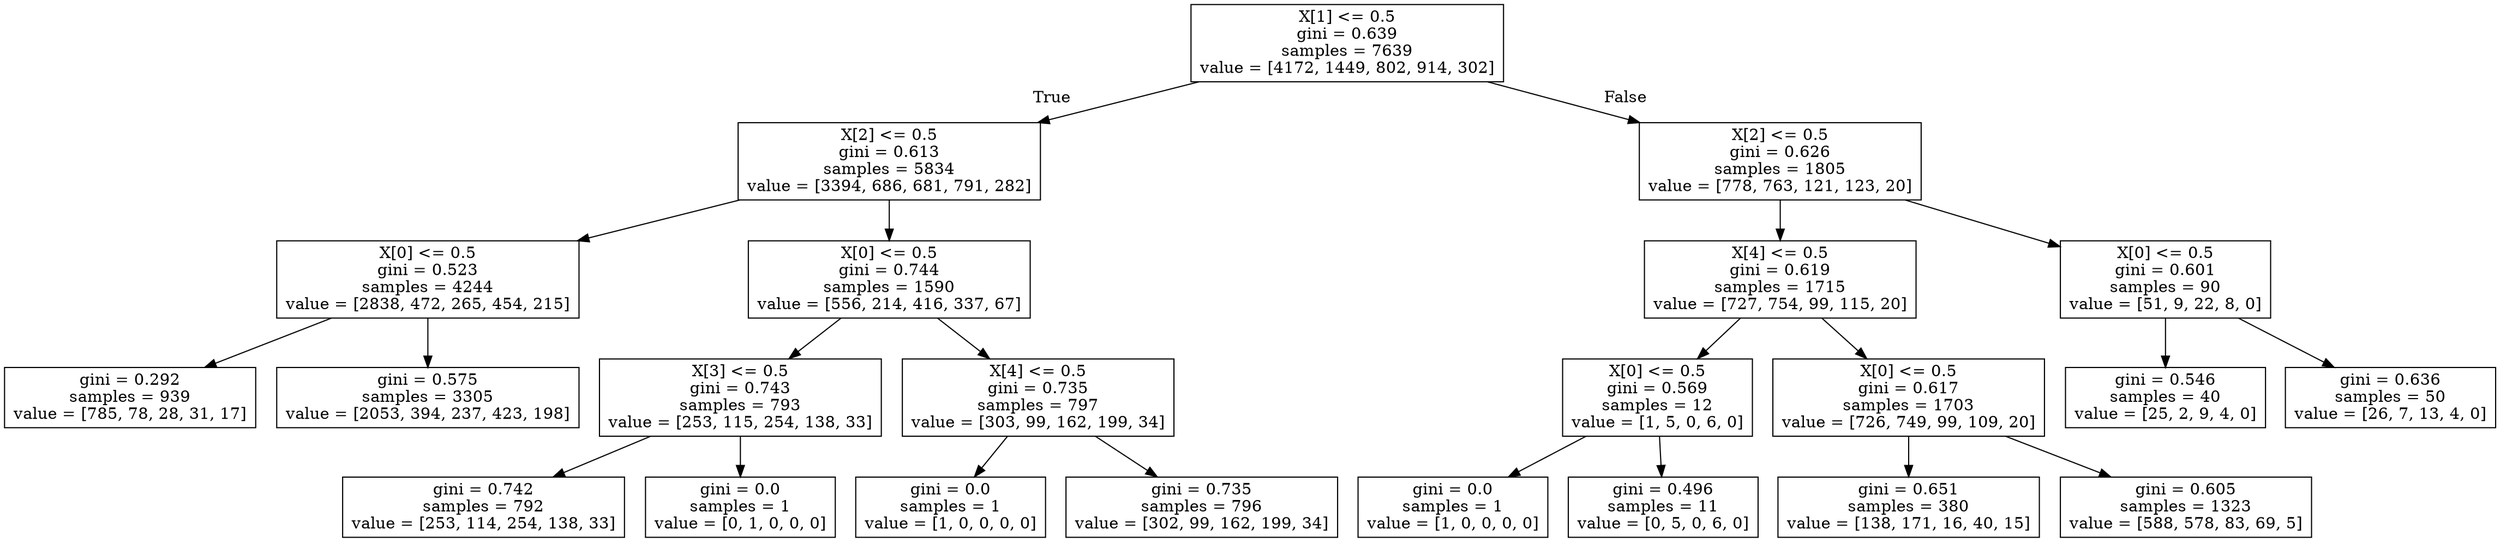 digraph Tree {
node [shape=box] ;
0 [label="X[1] <= 0.5\ngini = 0.639\nsamples = 7639\nvalue = [4172, 1449, 802, 914, 302]"] ;
1 [label="X[2] <= 0.5\ngini = 0.613\nsamples = 5834\nvalue = [3394, 686, 681, 791, 282]"] ;
0 -> 1 [labeldistance=2.5, labelangle=45, headlabel="True"] ;
2 [label="X[0] <= 0.5\ngini = 0.523\nsamples = 4244\nvalue = [2838, 472, 265, 454, 215]"] ;
1 -> 2 ;
3 [label="gini = 0.292\nsamples = 939\nvalue = [785, 78, 28, 31, 17]"] ;
2 -> 3 ;
4 [label="gini = 0.575\nsamples = 3305\nvalue = [2053, 394, 237, 423, 198]"] ;
2 -> 4 ;
5 [label="X[0] <= 0.5\ngini = 0.744\nsamples = 1590\nvalue = [556, 214, 416, 337, 67]"] ;
1 -> 5 ;
6 [label="X[3] <= 0.5\ngini = 0.743\nsamples = 793\nvalue = [253, 115, 254, 138, 33]"] ;
5 -> 6 ;
7 [label="gini = 0.742\nsamples = 792\nvalue = [253, 114, 254, 138, 33]"] ;
6 -> 7 ;
8 [label="gini = 0.0\nsamples = 1\nvalue = [0, 1, 0, 0, 0]"] ;
6 -> 8 ;
9 [label="X[4] <= 0.5\ngini = 0.735\nsamples = 797\nvalue = [303, 99, 162, 199, 34]"] ;
5 -> 9 ;
10 [label="gini = 0.0\nsamples = 1\nvalue = [1, 0, 0, 0, 0]"] ;
9 -> 10 ;
11 [label="gini = 0.735\nsamples = 796\nvalue = [302, 99, 162, 199, 34]"] ;
9 -> 11 ;
12 [label="X[2] <= 0.5\ngini = 0.626\nsamples = 1805\nvalue = [778, 763, 121, 123, 20]"] ;
0 -> 12 [labeldistance=2.5, labelangle=-45, headlabel="False"] ;
13 [label="X[4] <= 0.5\ngini = 0.619\nsamples = 1715\nvalue = [727, 754, 99, 115, 20]"] ;
12 -> 13 ;
14 [label="X[0] <= 0.5\ngini = 0.569\nsamples = 12\nvalue = [1, 5, 0, 6, 0]"] ;
13 -> 14 ;
15 [label="gini = 0.0\nsamples = 1\nvalue = [1, 0, 0, 0, 0]"] ;
14 -> 15 ;
16 [label="gini = 0.496\nsamples = 11\nvalue = [0, 5, 0, 6, 0]"] ;
14 -> 16 ;
17 [label="X[0] <= 0.5\ngini = 0.617\nsamples = 1703\nvalue = [726, 749, 99, 109, 20]"] ;
13 -> 17 ;
18 [label="gini = 0.651\nsamples = 380\nvalue = [138, 171, 16, 40, 15]"] ;
17 -> 18 ;
19 [label="gini = 0.605\nsamples = 1323\nvalue = [588, 578, 83, 69, 5]"] ;
17 -> 19 ;
20 [label="X[0] <= 0.5\ngini = 0.601\nsamples = 90\nvalue = [51, 9, 22, 8, 0]"] ;
12 -> 20 ;
21 [label="gini = 0.546\nsamples = 40\nvalue = [25, 2, 9, 4, 0]"] ;
20 -> 21 ;
22 [label="gini = 0.636\nsamples = 50\nvalue = [26, 7, 13, 4, 0]"] ;
20 -> 22 ;
}